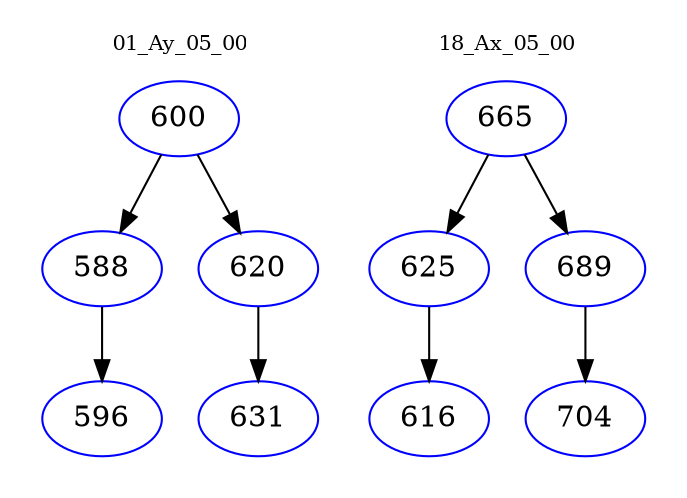 digraph{
subgraph cluster_0 {
color = white
label = "01_Ay_05_00";
fontsize=10;
T0_600 [label="600", color="blue"]
T0_600 -> T0_588 [color="black"]
T0_588 [label="588", color="blue"]
T0_588 -> T0_596 [color="black"]
T0_596 [label="596", color="blue"]
T0_600 -> T0_620 [color="black"]
T0_620 [label="620", color="blue"]
T0_620 -> T0_631 [color="black"]
T0_631 [label="631", color="blue"]
}
subgraph cluster_1 {
color = white
label = "18_Ax_05_00";
fontsize=10;
T1_665 [label="665", color="blue"]
T1_665 -> T1_625 [color="black"]
T1_625 [label="625", color="blue"]
T1_625 -> T1_616 [color="black"]
T1_616 [label="616", color="blue"]
T1_665 -> T1_689 [color="black"]
T1_689 [label="689", color="blue"]
T1_689 -> T1_704 [color="black"]
T1_704 [label="704", color="blue"]
}
}
